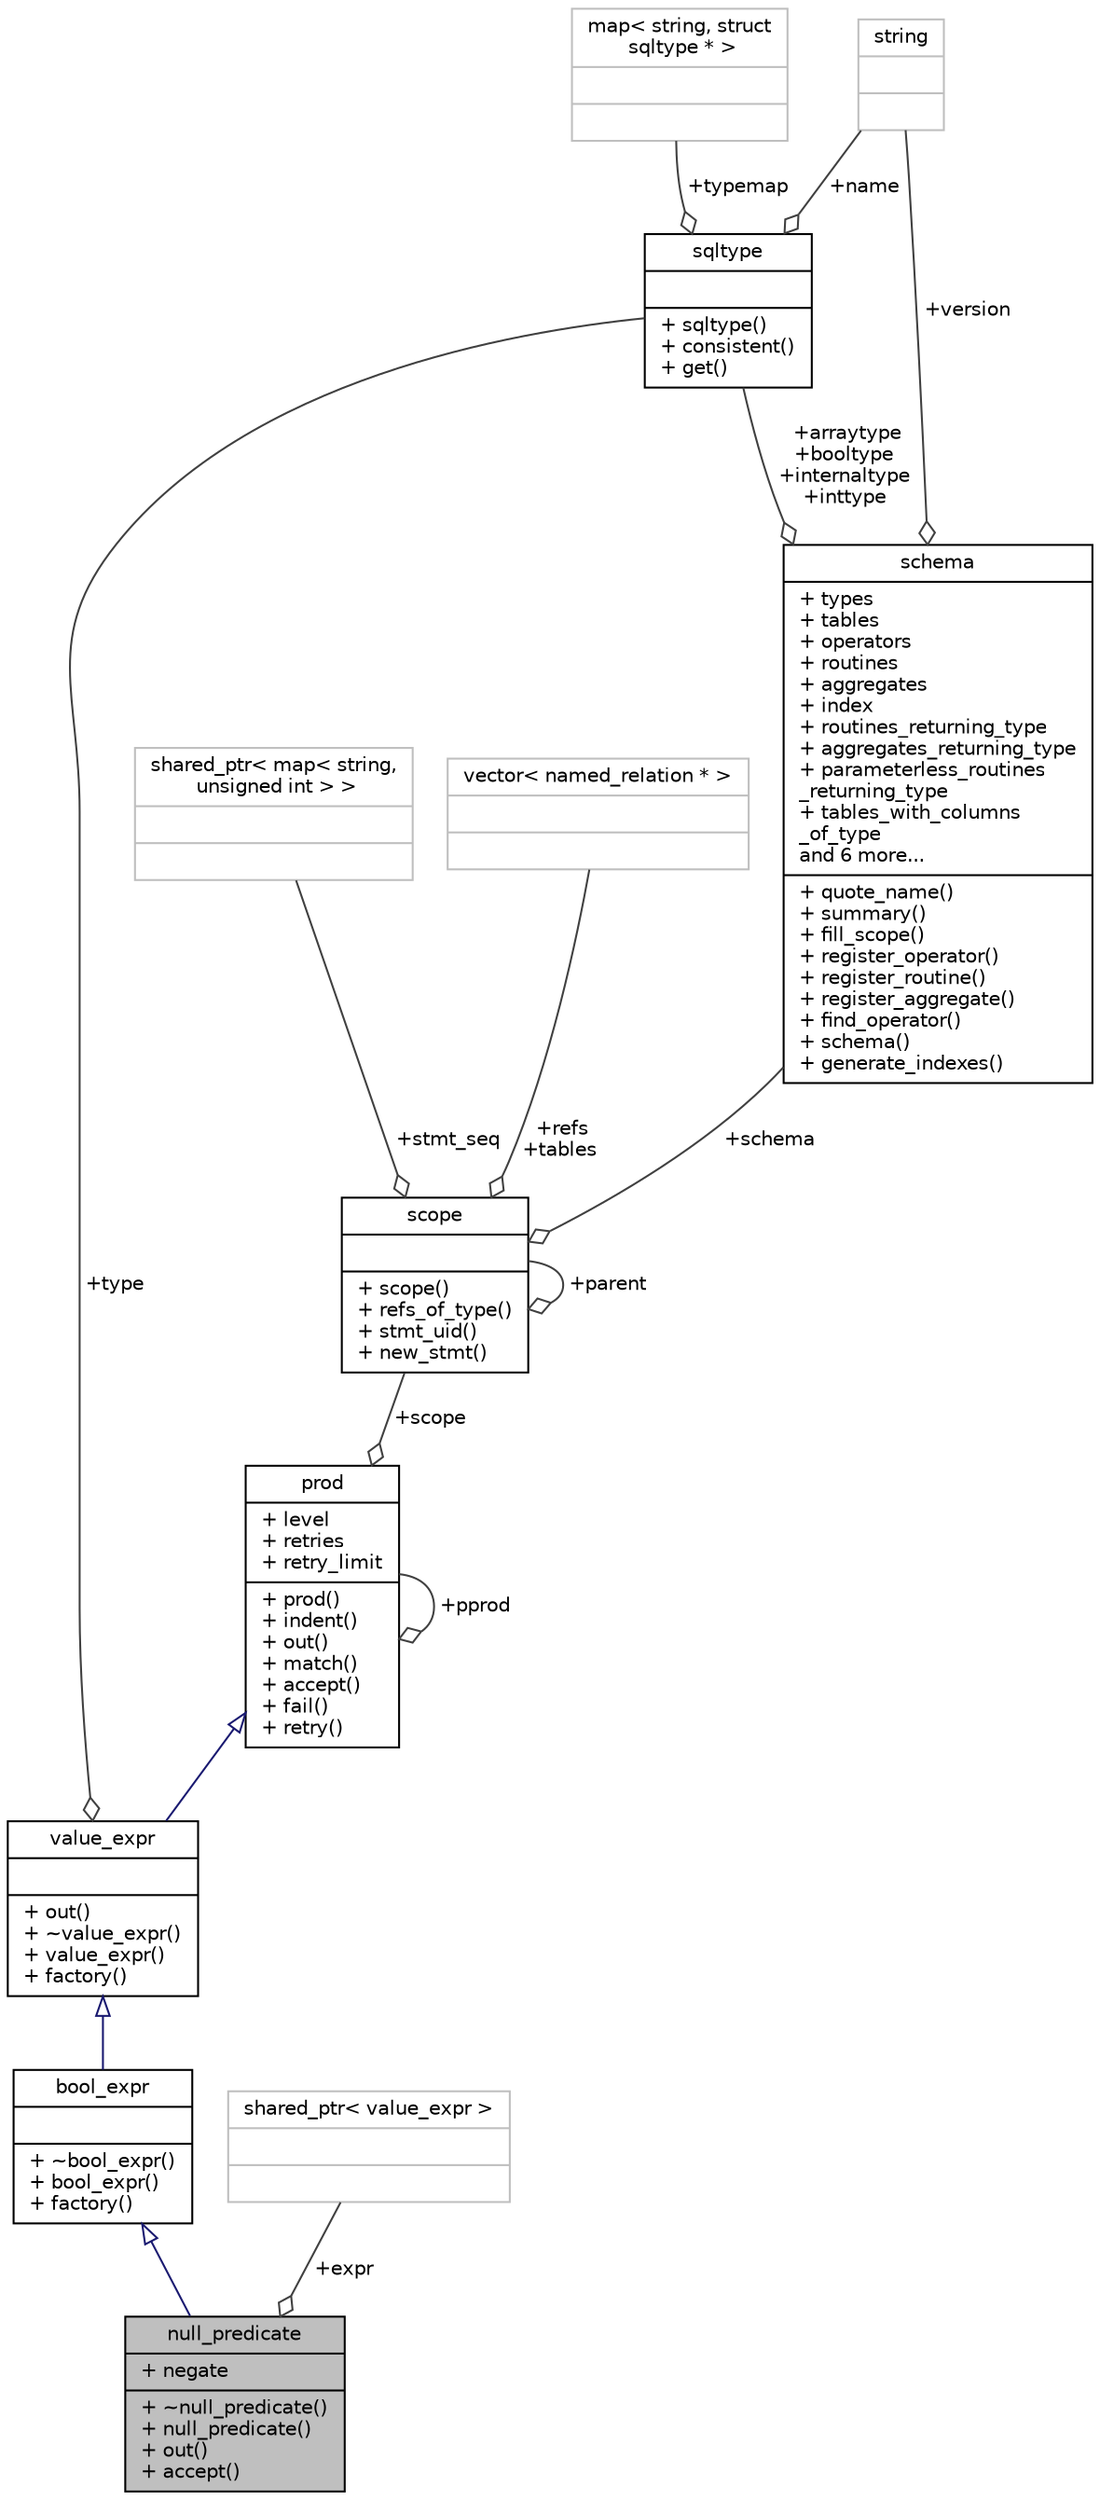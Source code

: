 digraph "null_predicate"
{
 // LATEX_PDF_SIZE
  edge [fontname="Helvetica",fontsize="10",labelfontname="Helvetica",labelfontsize="10"];
  node [fontname="Helvetica",fontsize="10",shape=record];
  Node1 [label="{null_predicate\n|+ negate\l|+ ~null_predicate()\l+ null_predicate()\l+ out()\l+ accept()\l}",height=0.2,width=0.4,color="black", fillcolor="grey75", style="filled", fontcolor="black",tooltip=" "];
  Node2 -> Node1 [dir="back",color="midnightblue",fontsize="10",style="solid",arrowtail="onormal",fontname="Helvetica"];
  Node2 [label="{bool_expr\n||+ ~bool_expr()\l+ bool_expr()\l+ factory()\l}",height=0.2,width=0.4,color="black", fillcolor="white", style="filled",URL="$structbool__expr.html",tooltip=" "];
  Node3 -> Node2 [dir="back",color="midnightblue",fontsize="10",style="solid",arrowtail="onormal",fontname="Helvetica"];
  Node3 [label="{value_expr\n||+ out()\l+ ~value_expr()\l+ value_expr()\l+ factory()\l}",height=0.2,width=0.4,color="black", fillcolor="white", style="filled",URL="$structvalue__expr.html",tooltip=" "];
  Node4 -> Node3 [dir="back",color="midnightblue",fontsize="10",style="solid",arrowtail="onormal",fontname="Helvetica"];
  Node4 [label="{prod\n|+ level\l+ retries\l+ retry_limit\l|+ prod()\l+ indent()\l+ out()\l+ match()\l+ accept()\l+ fail()\l+ retry()\l}",height=0.2,width=0.4,color="black", fillcolor="white", style="filled",URL="$structprod.html",tooltip="Base class for AST nodes."];
  Node4 -> Node4 [color="grey25",fontsize="10",style="solid",label=" +pprod" ,arrowhead="odiamond",fontname="Helvetica"];
  Node5 -> Node4 [color="grey25",fontsize="10",style="solid",label=" +scope" ,arrowhead="odiamond",fontname="Helvetica"];
  Node5 [label="{scope\n||+ scope()\l+ refs_of_type()\l+ stmt_uid()\l+ new_stmt()\l}",height=0.2,width=0.4,color="black", fillcolor="white", style="filled",URL="$structscope.html",tooltip=" "];
  Node6 -> Node5 [color="grey25",fontsize="10",style="solid",label=" +schema" ,arrowhead="odiamond",fontname="Helvetica"];
  Node6 [label="{schema\n|+ types\l+ tables\l+ operators\l+ routines\l+ aggregates\l+ index\l+ routines_returning_type\l+ aggregates_returning_type\l+ parameterless_routines\l_returning_type\l+ tables_with_columns\l_of_type\land 6 more...\l|+ quote_name()\l+ summary()\l+ fill_scope()\l+ register_operator()\l+ register_routine()\l+ register_aggregate()\l+ find_operator()\l+ schema()\l+ generate_indexes()\l}",height=0.2,width=0.4,color="black", fillcolor="white", style="filled",URL="$structschema.html",tooltip=" "];
  Node7 -> Node6 [color="grey25",fontsize="10",style="solid",label=" +version" ,arrowhead="odiamond",fontname="Helvetica"];
  Node7 [label="{string\n||}",height=0.2,width=0.4,color="grey75", fillcolor="white", style="filled",tooltip=" "];
  Node8 -> Node6 [color="grey25",fontsize="10",style="solid",label=" +arraytype\n+booltype\n+internaltype\n+inttype" ,arrowhead="odiamond",fontname="Helvetica"];
  Node8 [label="{sqltype\n||+ sqltype()\l+ consistent()\l+ get()\l}",height=0.2,width=0.4,color="black", fillcolor="white", style="filled",URL="$structsqltype.html",tooltip=" "];
  Node9 -> Node8 [color="grey25",fontsize="10",style="solid",label=" +typemap" ,arrowhead="odiamond",fontname="Helvetica"];
  Node9 [label="{map\< string, struct\l sqltype * \>\n||}",height=0.2,width=0.4,color="grey75", fillcolor="white", style="filled",tooltip=" "];
  Node7 -> Node8 [color="grey25",fontsize="10",style="solid",label=" +name" ,arrowhead="odiamond",fontname="Helvetica"];
  Node10 -> Node5 [color="grey25",fontsize="10",style="solid",label=" +stmt_seq" ,arrowhead="odiamond",fontname="Helvetica"];
  Node10 [label="{shared_ptr\< map\< string,\l unsigned int \> \>\n||}",height=0.2,width=0.4,color="grey75", fillcolor="white", style="filled",tooltip=" "];
  Node11 -> Node5 [color="grey25",fontsize="10",style="solid",label=" +refs\n+tables" ,arrowhead="odiamond",fontname="Helvetica"];
  Node11 [label="{vector\< named_relation * \>\n||}",height=0.2,width=0.4,color="grey75", fillcolor="white", style="filled",tooltip=" "];
  Node5 -> Node5 [color="grey25",fontsize="10",style="solid",label=" +parent" ,arrowhead="odiamond",fontname="Helvetica"];
  Node8 -> Node3 [color="grey25",fontsize="10",style="solid",label=" +type" ,arrowhead="odiamond",fontname="Helvetica"];
  Node12 -> Node1 [color="grey25",fontsize="10",style="solid",label=" +expr" ,arrowhead="odiamond",fontname="Helvetica"];
  Node12 [label="{shared_ptr\< value_expr \>\n||}",height=0.2,width=0.4,color="grey75", fillcolor="white", style="filled",tooltip=" "];
}
